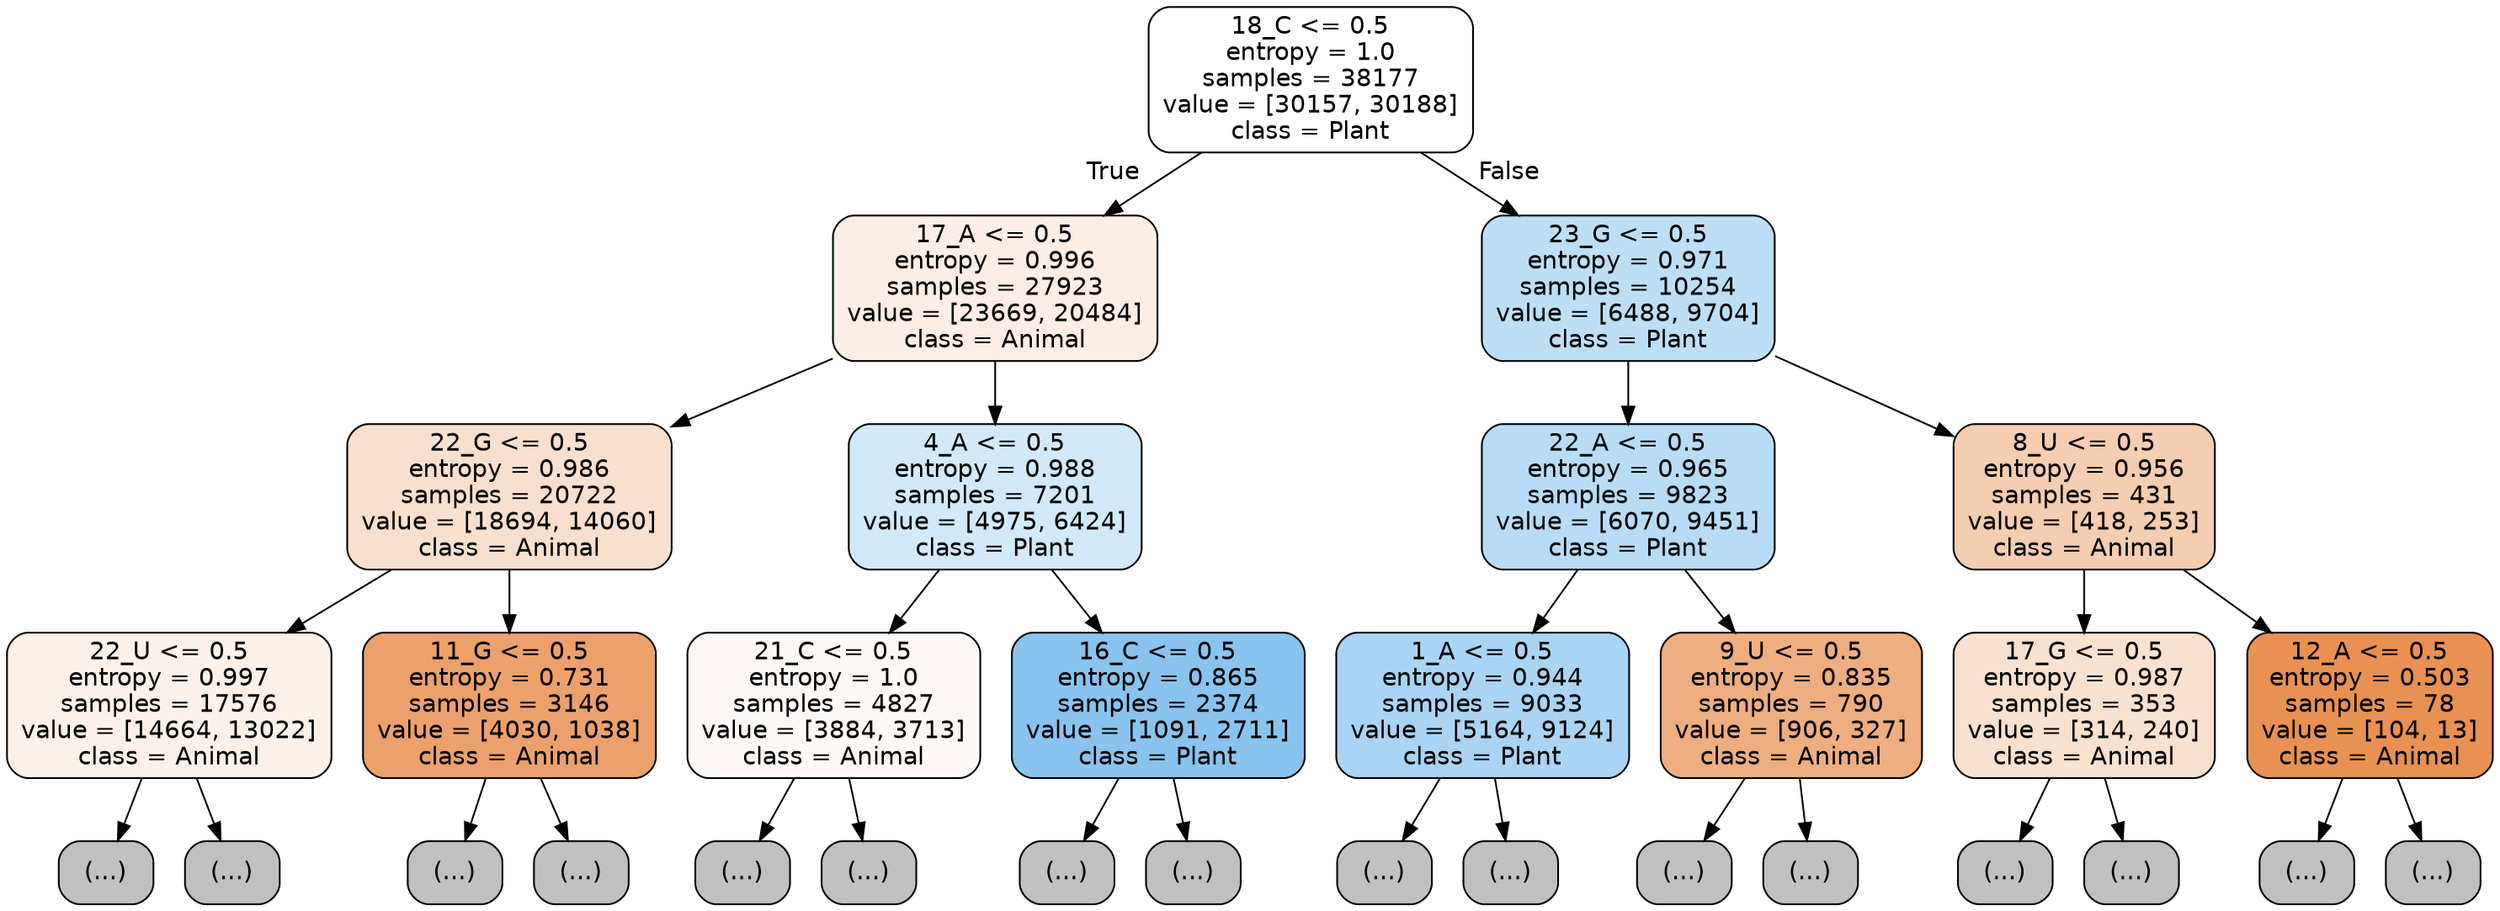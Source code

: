 digraph Tree {
node [shape=box, style="filled, rounded", color="black", fontname="helvetica"] ;
edge [fontname="helvetica"] ;
0 [label="18_C <= 0.5\nentropy = 1.0\nsamples = 38177\nvalue = [30157, 30188]\nclass = Plant", fillcolor="#ffffff"] ;
1 [label="17_A <= 0.5\nentropy = 0.996\nsamples = 27923\nvalue = [23669, 20484]\nclass = Animal", fillcolor="#fceee4"] ;
0 -> 1 [labeldistance=2.5, labelangle=45, headlabel="True"] ;
2 [label="22_G <= 0.5\nentropy = 0.986\nsamples = 20722\nvalue = [18694, 14060]\nclass = Animal", fillcolor="#f9e0ce"] ;
1 -> 2 ;
3 [label="22_U <= 0.5\nentropy = 0.997\nsamples = 17576\nvalue = [14664, 13022]\nclass = Animal", fillcolor="#fcf1e9"] ;
2 -> 3 ;
4 [label="(...)", fillcolor="#C0C0C0"] ;
3 -> 4 ;
7691 [label="(...)", fillcolor="#C0C0C0"] ;
3 -> 7691 ;
8784 [label="11_G <= 0.5\nentropy = 0.731\nsamples = 3146\nvalue = [4030, 1038]\nclass = Animal", fillcolor="#eca16c"] ;
2 -> 8784 ;
8785 [label="(...)", fillcolor="#C0C0C0"] ;
8784 -> 8785 ;
9696 [label="(...)", fillcolor="#C0C0C0"] ;
8784 -> 9696 ;
10009 [label="4_A <= 0.5\nentropy = 0.988\nsamples = 7201\nvalue = [4975, 6424]\nclass = Plant", fillcolor="#d2e9f9"] ;
1 -> 10009 ;
10010 [label="21_C <= 0.5\nentropy = 1.0\nsamples = 4827\nvalue = [3884, 3713]\nclass = Animal", fillcolor="#fef9f6"] ;
10009 -> 10010 ;
10011 [label="(...)", fillcolor="#C0C0C0"] ;
10010 -> 10011 ;
11926 [label="(...)", fillcolor="#C0C0C0"] ;
10010 -> 11926 ;
12405 [label="16_C <= 0.5\nentropy = 0.865\nsamples = 2374\nvalue = [1091, 2711]\nclass = Plant", fillcolor="#89c4ef"] ;
10009 -> 12405 ;
12406 [label="(...)", fillcolor="#C0C0C0"] ;
12405 -> 12406 ;
12991 [label="(...)", fillcolor="#C0C0C0"] ;
12405 -> 12991 ;
13150 [label="23_G <= 0.5\nentropy = 0.971\nsamples = 10254\nvalue = [6488, 9704]\nclass = Plant", fillcolor="#bddff6"] ;
0 -> 13150 [labeldistance=2.5, labelangle=-45, headlabel="False"] ;
13151 [label="22_A <= 0.5\nentropy = 0.965\nsamples = 9823\nvalue = [6070, 9451]\nclass = Plant", fillcolor="#b8dcf6"] ;
13150 -> 13151 ;
13152 [label="1_A <= 0.5\nentropy = 0.944\nsamples = 9033\nvalue = [5164, 9124]\nclass = Plant", fillcolor="#a9d4f4"] ;
13151 -> 13152 ;
13153 [label="(...)", fillcolor="#C0C0C0"] ;
13152 -> 13153 ;
15608 [label="(...)", fillcolor="#C0C0C0"] ;
13152 -> 15608 ;
16337 [label="9_U <= 0.5\nentropy = 0.835\nsamples = 790\nvalue = [906, 327]\nclass = Animal", fillcolor="#eeae80"] ;
13151 -> 16337 ;
16338 [label="(...)", fillcolor="#C0C0C0"] ;
16337 -> 16338 ;
16601 [label="(...)", fillcolor="#C0C0C0"] ;
16337 -> 16601 ;
16706 [label="8_U <= 0.5\nentropy = 0.956\nsamples = 431\nvalue = [418, 253]\nclass = Animal", fillcolor="#f5cdb1"] ;
13150 -> 16706 ;
16707 [label="17_G <= 0.5\nentropy = 0.987\nsamples = 353\nvalue = [314, 240]\nclass = Animal", fillcolor="#f9e1d0"] ;
16706 -> 16707 ;
16708 [label="(...)", fillcolor="#C0C0C0"] ;
16707 -> 16708 ;
16825 [label="(...)", fillcolor="#C0C0C0"] ;
16707 -> 16825 ;
16872 [label="12_A <= 0.5\nentropy = 0.503\nsamples = 78\nvalue = [104, 13]\nclass = Animal", fillcolor="#e89152"] ;
16706 -> 16872 ;
16873 [label="(...)", fillcolor="#C0C0C0"] ;
16872 -> 16873 ;
16894 [label="(...)", fillcolor="#C0C0C0"] ;
16872 -> 16894 ;
}
